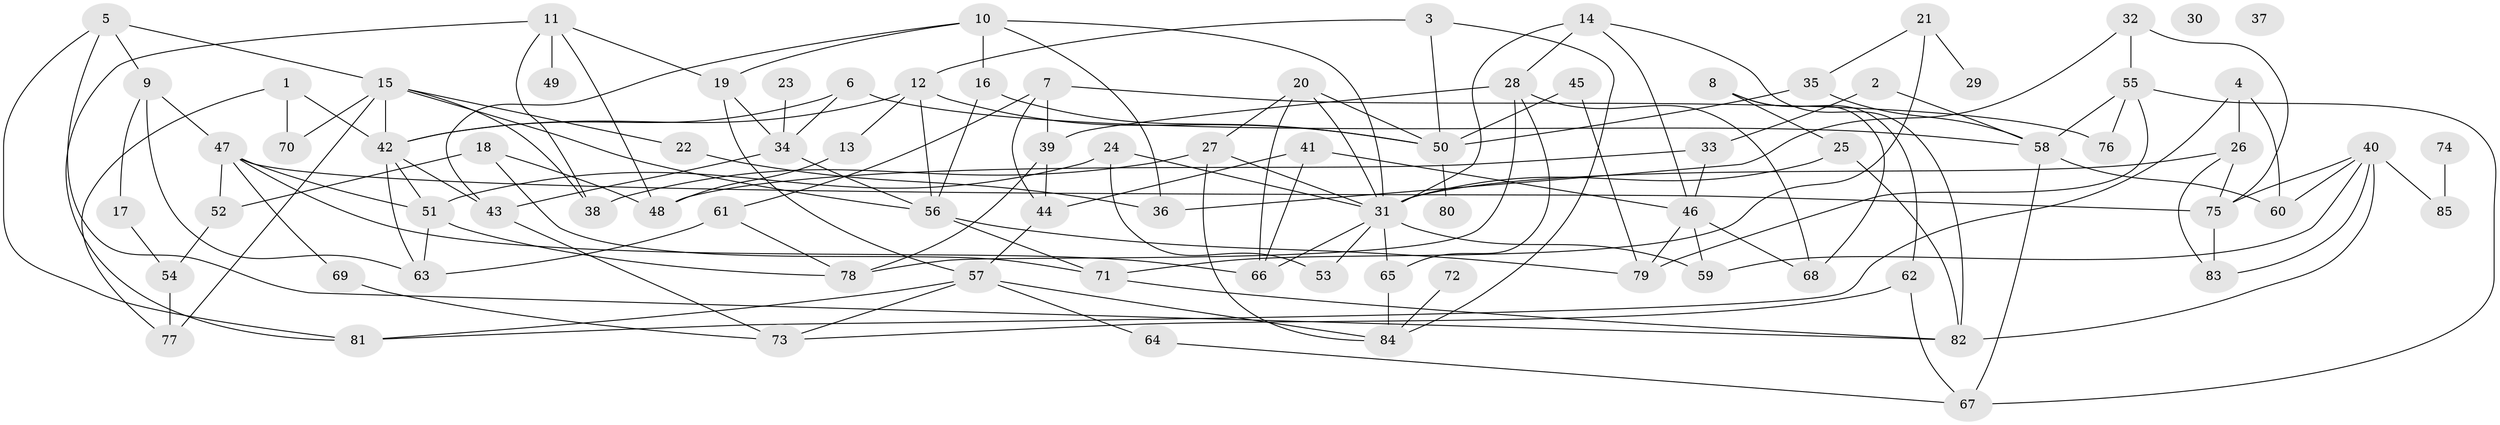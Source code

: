 // Generated by graph-tools (version 1.1) at 2025/00/03/09/25 03:00:54]
// undirected, 85 vertices, 152 edges
graph export_dot {
graph [start="1"]
  node [color=gray90,style=filled];
  1;
  2;
  3;
  4;
  5;
  6;
  7;
  8;
  9;
  10;
  11;
  12;
  13;
  14;
  15;
  16;
  17;
  18;
  19;
  20;
  21;
  22;
  23;
  24;
  25;
  26;
  27;
  28;
  29;
  30;
  31;
  32;
  33;
  34;
  35;
  36;
  37;
  38;
  39;
  40;
  41;
  42;
  43;
  44;
  45;
  46;
  47;
  48;
  49;
  50;
  51;
  52;
  53;
  54;
  55;
  56;
  57;
  58;
  59;
  60;
  61;
  62;
  63;
  64;
  65;
  66;
  67;
  68;
  69;
  70;
  71;
  72;
  73;
  74;
  75;
  76;
  77;
  78;
  79;
  80;
  81;
  82;
  83;
  84;
  85;
  1 -- 42;
  1 -- 70;
  1 -- 77;
  2 -- 33;
  2 -- 58;
  3 -- 12;
  3 -- 50;
  3 -- 84;
  4 -- 26;
  4 -- 60;
  4 -- 81;
  5 -- 9;
  5 -- 15;
  5 -- 81;
  5 -- 82;
  6 -- 34;
  6 -- 42;
  6 -- 58;
  7 -- 39;
  7 -- 44;
  7 -- 61;
  7 -- 76;
  8 -- 25;
  8 -- 62;
  8 -- 68;
  9 -- 17;
  9 -- 47;
  9 -- 63;
  10 -- 16;
  10 -- 19;
  10 -- 31;
  10 -- 36;
  10 -- 43;
  11 -- 19;
  11 -- 38;
  11 -- 48;
  11 -- 49;
  11 -- 81;
  12 -- 13;
  12 -- 42;
  12 -- 50;
  12 -- 56;
  13 -- 48;
  14 -- 28;
  14 -- 31;
  14 -- 46;
  14 -- 82;
  15 -- 22;
  15 -- 38;
  15 -- 42;
  15 -- 56;
  15 -- 70;
  15 -- 77;
  16 -- 50;
  16 -- 56;
  17 -- 54;
  18 -- 48;
  18 -- 52;
  18 -- 71;
  19 -- 34;
  19 -- 57;
  20 -- 27;
  20 -- 31;
  20 -- 50;
  20 -- 66;
  21 -- 29;
  21 -- 35;
  21 -- 71;
  22 -- 36;
  23 -- 34;
  24 -- 31;
  24 -- 51;
  24 -- 53;
  25 -- 31;
  25 -- 82;
  26 -- 31;
  26 -- 75;
  26 -- 83;
  27 -- 31;
  27 -- 38;
  27 -- 84;
  28 -- 39;
  28 -- 65;
  28 -- 68;
  28 -- 78;
  31 -- 53;
  31 -- 59;
  31 -- 65;
  31 -- 66;
  32 -- 36;
  32 -- 55;
  32 -- 75;
  33 -- 46;
  33 -- 48;
  34 -- 43;
  34 -- 56;
  35 -- 50;
  35 -- 58;
  39 -- 44;
  39 -- 78;
  40 -- 59;
  40 -- 60;
  40 -- 75;
  40 -- 82;
  40 -- 83;
  40 -- 85;
  41 -- 44;
  41 -- 46;
  41 -- 66;
  42 -- 43;
  42 -- 51;
  42 -- 63;
  43 -- 73;
  44 -- 57;
  45 -- 50;
  45 -- 79;
  46 -- 59;
  46 -- 68;
  46 -- 79;
  47 -- 51;
  47 -- 52;
  47 -- 66;
  47 -- 69;
  47 -- 75;
  50 -- 80;
  51 -- 63;
  51 -- 78;
  52 -- 54;
  54 -- 77;
  55 -- 58;
  55 -- 67;
  55 -- 76;
  55 -- 79;
  56 -- 71;
  56 -- 79;
  57 -- 64;
  57 -- 73;
  57 -- 81;
  57 -- 84;
  58 -- 60;
  58 -- 67;
  61 -- 63;
  61 -- 78;
  62 -- 67;
  62 -- 73;
  64 -- 67;
  65 -- 84;
  69 -- 73;
  71 -- 82;
  72 -- 84;
  74 -- 85;
  75 -- 83;
}
